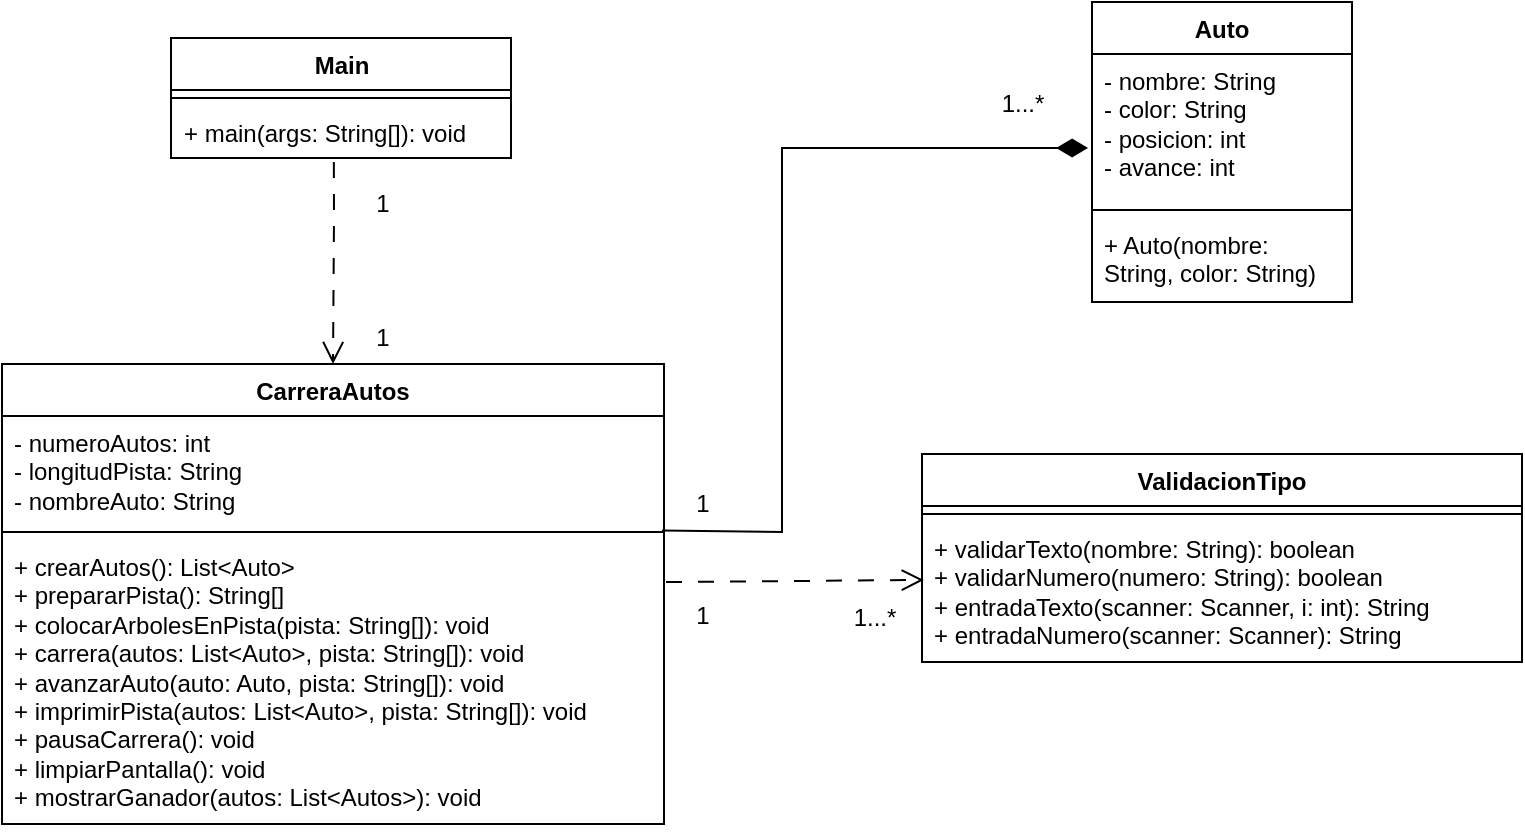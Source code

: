 <mxfile version="23.1.7" type="device">
  <diagram name="Página-1" id="_dFwKzri3uKhQjV6SM4W">
    <mxGraphModel dx="788" dy="418" grid="1" gridSize="10" guides="1" tooltips="1" connect="1" arrows="1" fold="1" page="1" pageScale="1" pageWidth="827" pageHeight="1169" math="0" shadow="0">
      <root>
        <mxCell id="0" />
        <mxCell id="1" parent="0" />
        <mxCell id="WXwacFjEaFp_2pY9F6QX-5" value="Main" style="swimlane;fontStyle=1;align=center;verticalAlign=top;childLayout=stackLayout;horizontal=1;startSize=26;horizontalStack=0;resizeParent=1;resizeParentMax=0;resizeLast=0;collapsible=1;marginBottom=0;whiteSpace=wrap;html=1;" vertex="1" parent="1">
          <mxGeometry x="94.5" y="60" width="170" height="60" as="geometry" />
        </mxCell>
        <mxCell id="WXwacFjEaFp_2pY9F6QX-7" value="" style="line;strokeWidth=1;fillColor=none;align=left;verticalAlign=middle;spacingTop=-1;spacingLeft=3;spacingRight=3;rotatable=0;labelPosition=right;points=[];portConstraint=eastwest;strokeColor=inherit;" vertex="1" parent="WXwacFjEaFp_2pY9F6QX-5">
          <mxGeometry y="26" width="170" height="8" as="geometry" />
        </mxCell>
        <mxCell id="WXwacFjEaFp_2pY9F6QX-8" value="+ main(args: String[]): void&amp;nbsp;" style="text;strokeColor=none;fillColor=none;align=left;verticalAlign=top;spacingLeft=4;spacingRight=4;overflow=hidden;rotatable=0;points=[[0,0.5],[1,0.5]];portConstraint=eastwest;whiteSpace=wrap;html=1;" vertex="1" parent="WXwacFjEaFp_2pY9F6QX-5">
          <mxGeometry y="34" width="170" height="26" as="geometry" />
        </mxCell>
        <mxCell id="WXwacFjEaFp_2pY9F6QX-9" value="Auto" style="swimlane;fontStyle=1;align=center;verticalAlign=top;childLayout=stackLayout;horizontal=1;startSize=26;horizontalStack=0;resizeParent=1;resizeParentMax=0;resizeLast=0;collapsible=1;marginBottom=0;whiteSpace=wrap;html=1;" vertex="1" parent="1">
          <mxGeometry x="555" y="42" width="130" height="150" as="geometry" />
        </mxCell>
        <mxCell id="WXwacFjEaFp_2pY9F6QX-10" value="- nombre: String&lt;br&gt;- color: String&lt;br&gt;- posicion: int&lt;br&gt;- avance: int" style="text;strokeColor=none;fillColor=none;align=left;verticalAlign=top;spacingLeft=4;spacingRight=4;overflow=hidden;rotatable=0;points=[[0,0.5],[1,0.5]];portConstraint=eastwest;whiteSpace=wrap;html=1;" vertex="1" parent="WXwacFjEaFp_2pY9F6QX-9">
          <mxGeometry y="26" width="130" height="74" as="geometry" />
        </mxCell>
        <mxCell id="WXwacFjEaFp_2pY9F6QX-11" value="" style="line;strokeWidth=1;fillColor=none;align=left;verticalAlign=middle;spacingTop=-1;spacingLeft=3;spacingRight=3;rotatable=0;labelPosition=right;points=[];portConstraint=eastwest;strokeColor=inherit;" vertex="1" parent="WXwacFjEaFp_2pY9F6QX-9">
          <mxGeometry y="100" width="130" height="8" as="geometry" />
        </mxCell>
        <mxCell id="WXwacFjEaFp_2pY9F6QX-12" value="+ Auto(nombre: String, color: String)" style="text;strokeColor=none;fillColor=none;align=left;verticalAlign=top;spacingLeft=4;spacingRight=4;overflow=hidden;rotatable=0;points=[[0,0.5],[1,0.5]];portConstraint=eastwest;whiteSpace=wrap;html=1;" vertex="1" parent="WXwacFjEaFp_2pY9F6QX-9">
          <mxGeometry y="108" width="130" height="42" as="geometry" />
        </mxCell>
        <mxCell id="WXwacFjEaFp_2pY9F6QX-13" value="ValidacionTipo" style="swimlane;fontStyle=1;align=center;verticalAlign=top;childLayout=stackLayout;horizontal=1;startSize=26;horizontalStack=0;resizeParent=1;resizeParentMax=0;resizeLast=0;collapsible=1;marginBottom=0;whiteSpace=wrap;html=1;" vertex="1" parent="1">
          <mxGeometry x="470" y="268" width="300" height="104" as="geometry" />
        </mxCell>
        <mxCell id="WXwacFjEaFp_2pY9F6QX-15" value="" style="line;strokeWidth=1;fillColor=none;align=left;verticalAlign=middle;spacingTop=-1;spacingLeft=3;spacingRight=3;rotatable=0;labelPosition=right;points=[];portConstraint=eastwest;strokeColor=inherit;" vertex="1" parent="WXwacFjEaFp_2pY9F6QX-13">
          <mxGeometry y="26" width="300" height="8" as="geometry" />
        </mxCell>
        <mxCell id="WXwacFjEaFp_2pY9F6QX-16" value="+ validarTexto(nombre: String): boolean&lt;br&gt;+ validarNumero(numero: String): boolean&lt;div&gt;+ entradaTexto(scanner: Scanner, i: int): String&lt;br&gt;&lt;/div&gt;&lt;div&gt;+ entradaNumero(scanner: Scanner): String&lt;br&gt;&lt;/div&gt;" style="text;strokeColor=none;fillColor=none;align=left;verticalAlign=top;spacingLeft=4;spacingRight=4;overflow=hidden;rotatable=0;points=[[0,0.5],[1,0.5]];portConstraint=eastwest;whiteSpace=wrap;html=1;" vertex="1" parent="WXwacFjEaFp_2pY9F6QX-13">
          <mxGeometry y="34" width="300" height="70" as="geometry" />
        </mxCell>
        <mxCell id="WXwacFjEaFp_2pY9F6QX-17" value="CarreraAutos" style="swimlane;fontStyle=1;align=center;verticalAlign=top;childLayout=stackLayout;horizontal=1;startSize=26;horizontalStack=0;resizeParent=1;resizeParentMax=0;resizeLast=0;collapsible=1;marginBottom=0;whiteSpace=wrap;html=1;" vertex="1" parent="1">
          <mxGeometry x="10" y="223" width="331" height="230" as="geometry" />
        </mxCell>
        <mxCell id="WXwacFjEaFp_2pY9F6QX-18" value="&lt;div&gt;- numeroAutos: int&lt;/div&gt;&lt;div&gt;&lt;span style=&quot;background-color: initial;&quot;&gt;- longitudPista: String&lt;/span&gt;&lt;/div&gt;&lt;div&gt;- nombreAuto: String&lt;/div&gt;" style="text;strokeColor=none;fillColor=none;align=left;verticalAlign=top;spacingLeft=4;spacingRight=4;overflow=hidden;rotatable=0;points=[[0,0.5],[1,0.5]];portConstraint=eastwest;whiteSpace=wrap;html=1;" vertex="1" parent="WXwacFjEaFp_2pY9F6QX-17">
          <mxGeometry y="26" width="331" height="54" as="geometry" />
        </mxCell>
        <mxCell id="WXwacFjEaFp_2pY9F6QX-19" value="" style="line;strokeWidth=1;fillColor=none;align=left;verticalAlign=middle;spacingTop=-1;spacingLeft=3;spacingRight=3;rotatable=0;labelPosition=right;points=[];portConstraint=eastwest;strokeColor=inherit;" vertex="1" parent="WXwacFjEaFp_2pY9F6QX-17">
          <mxGeometry y="80" width="331" height="8" as="geometry" />
        </mxCell>
        <mxCell id="WXwacFjEaFp_2pY9F6QX-20" value="+ crearAutos(): List&amp;lt;Auto&amp;gt;&lt;br&gt;+ prepararPista(): String[]&lt;div&gt;+ colocarArbolesEnPista(pista: String[]): void&lt;br&gt;&lt;/div&gt;&lt;div&gt;+ carrera(autos: List&amp;lt;Auto&amp;gt;, pista: String[]): void&lt;br&gt;&lt;/div&gt;&lt;div&gt;+ avanzarAuto(auto: Auto, pista: String[]): void&lt;br&gt;&lt;/div&gt;&lt;div&gt;+ imprimirPista(autos: List&amp;lt;Auto&amp;gt;, pista: String[]): void&lt;br&gt;&lt;/div&gt;&lt;div&gt;+ pausaCarrera(): void&lt;br&gt;&lt;/div&gt;&lt;div&gt;+ limpiarPantalla(): void&lt;br&gt;&lt;/div&gt;&lt;div&gt;+ mostrarGanador(autos: List&amp;lt;Autos&amp;gt;): void&lt;/div&gt;" style="text;strokeColor=none;fillColor=none;align=left;verticalAlign=top;spacingLeft=4;spacingRight=4;overflow=hidden;rotatable=0;points=[[0,0.5],[1,0.5]];portConstraint=eastwest;whiteSpace=wrap;html=1;" vertex="1" parent="WXwacFjEaFp_2pY9F6QX-17">
          <mxGeometry y="88" width="331" height="142" as="geometry" />
        </mxCell>
        <mxCell id="WXwacFjEaFp_2pY9F6QX-28" value="" style="endArrow=diamondThin;html=1;rounded=0;entryX=-0.015;entryY=0.635;entryDx=0;entryDy=0;entryPerimeter=0;exitX=0.997;exitY=1.06;exitDx=0;exitDy=0;exitPerimeter=0;endFill=1;strokeWidth=1;endSize=13;" edge="1" parent="1" source="WXwacFjEaFp_2pY9F6QX-18" target="WXwacFjEaFp_2pY9F6QX-10">
          <mxGeometry width="50" height="50" relative="1" as="geometry">
            <mxPoint x="460" y="190" as="sourcePoint" />
            <mxPoint x="510" y="140" as="targetPoint" />
            <Array as="points">
              <mxPoint x="400" y="307" />
              <mxPoint x="400" y="115" />
            </Array>
          </mxGeometry>
        </mxCell>
        <mxCell id="WXwacFjEaFp_2pY9F6QX-30" value="" style="endArrow=open;html=1;rounded=0;exitX=0.479;exitY=1.077;exitDx=0;exitDy=0;dashed=1;dashPattern=8 8;endFill=0;exitPerimeter=0;entryX=0.5;entryY=0;entryDx=0;entryDy=0;endSize=9;" edge="1" parent="1" source="WXwacFjEaFp_2pY9F6QX-8" target="WXwacFjEaFp_2pY9F6QX-17">
          <mxGeometry width="50" height="50" relative="1" as="geometry">
            <mxPoint x="310" y="170" as="sourcePoint" />
            <mxPoint x="210" y="150" as="targetPoint" />
            <Array as="points">
              <mxPoint x="176" y="150" />
            </Array>
          </mxGeometry>
        </mxCell>
        <mxCell id="WXwacFjEaFp_2pY9F6QX-32" value="" style="endArrow=open;html=1;rounded=0;exitX=1.003;exitY=0.148;exitDx=0;exitDy=0;dashed=1;dashPattern=8 8;endFill=0;exitPerimeter=0;entryX=0.003;entryY=0.414;entryDx=0;entryDy=0;endSize=9;entryPerimeter=0;" edge="1" parent="1" source="WXwacFjEaFp_2pY9F6QX-20" target="WXwacFjEaFp_2pY9F6QX-16">
          <mxGeometry width="50" height="50" relative="1" as="geometry">
            <mxPoint x="186" y="132" as="sourcePoint" />
            <mxPoint x="186" y="202" as="targetPoint" />
            <Array as="points" />
          </mxGeometry>
        </mxCell>
        <mxCell id="WXwacFjEaFp_2pY9F6QX-33" value="1" style="text;html=1;align=center;verticalAlign=middle;resizable=0;points=[];autosize=1;strokeColor=none;fillColor=none;" vertex="1" parent="1">
          <mxGeometry x="345" y="278" width="30" height="30" as="geometry" />
        </mxCell>
        <mxCell id="WXwacFjEaFp_2pY9F6QX-34" value="1...*" style="text;html=1;align=center;verticalAlign=middle;resizable=0;points=[];autosize=1;strokeColor=none;fillColor=none;" vertex="1" parent="1">
          <mxGeometry x="500" y="78" width="40" height="30" as="geometry" />
        </mxCell>
        <mxCell id="WXwacFjEaFp_2pY9F6QX-37" value="1" style="text;html=1;align=center;verticalAlign=middle;resizable=0;points=[];autosize=1;strokeColor=none;fillColor=none;" vertex="1" parent="1">
          <mxGeometry x="185" y="128" width="30" height="30" as="geometry" />
        </mxCell>
        <mxCell id="WXwacFjEaFp_2pY9F6QX-38" value="1" style="text;html=1;align=center;verticalAlign=middle;resizable=0;points=[];autosize=1;strokeColor=none;fillColor=none;" vertex="1" parent="1">
          <mxGeometry x="185" y="195" width="30" height="30" as="geometry" />
        </mxCell>
        <mxCell id="WXwacFjEaFp_2pY9F6QX-39" value="1" style="text;html=1;align=center;verticalAlign=middle;resizable=0;points=[];autosize=1;strokeColor=none;fillColor=none;" vertex="1" parent="1">
          <mxGeometry x="345" y="334" width="30" height="30" as="geometry" />
        </mxCell>
        <mxCell id="WXwacFjEaFp_2pY9F6QX-40" value="1...*" style="text;html=1;align=center;verticalAlign=middle;resizable=0;points=[];autosize=1;strokeColor=none;fillColor=none;" vertex="1" parent="1">
          <mxGeometry x="426" y="335" width="40" height="30" as="geometry" />
        </mxCell>
      </root>
    </mxGraphModel>
  </diagram>
</mxfile>
